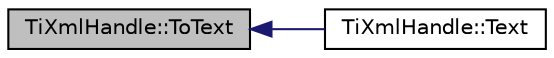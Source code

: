 digraph "TiXmlHandle::ToText"
{
  edge [fontname="Helvetica",fontsize="10",labelfontname="Helvetica",labelfontsize="10"];
  node [fontname="Helvetica",fontsize="10",shape=record];
  rankdir="LR";
  Node1 [label="TiXmlHandle::ToText",height=0.2,width=0.4,color="black", fillcolor="grey75", style="filled" fontcolor="black"];
  Node1 -> Node2 [dir="back",color="midnightblue",fontsize="10",style="solid",fontname="Helvetica"];
  Node2 [label="TiXmlHandle::Text",height=0.2,width=0.4,color="black", fillcolor="white", style="filled",URL="$class_ti_xml_handle.html#a9fc739c8a18d160006f82572fc143d13"];
}
